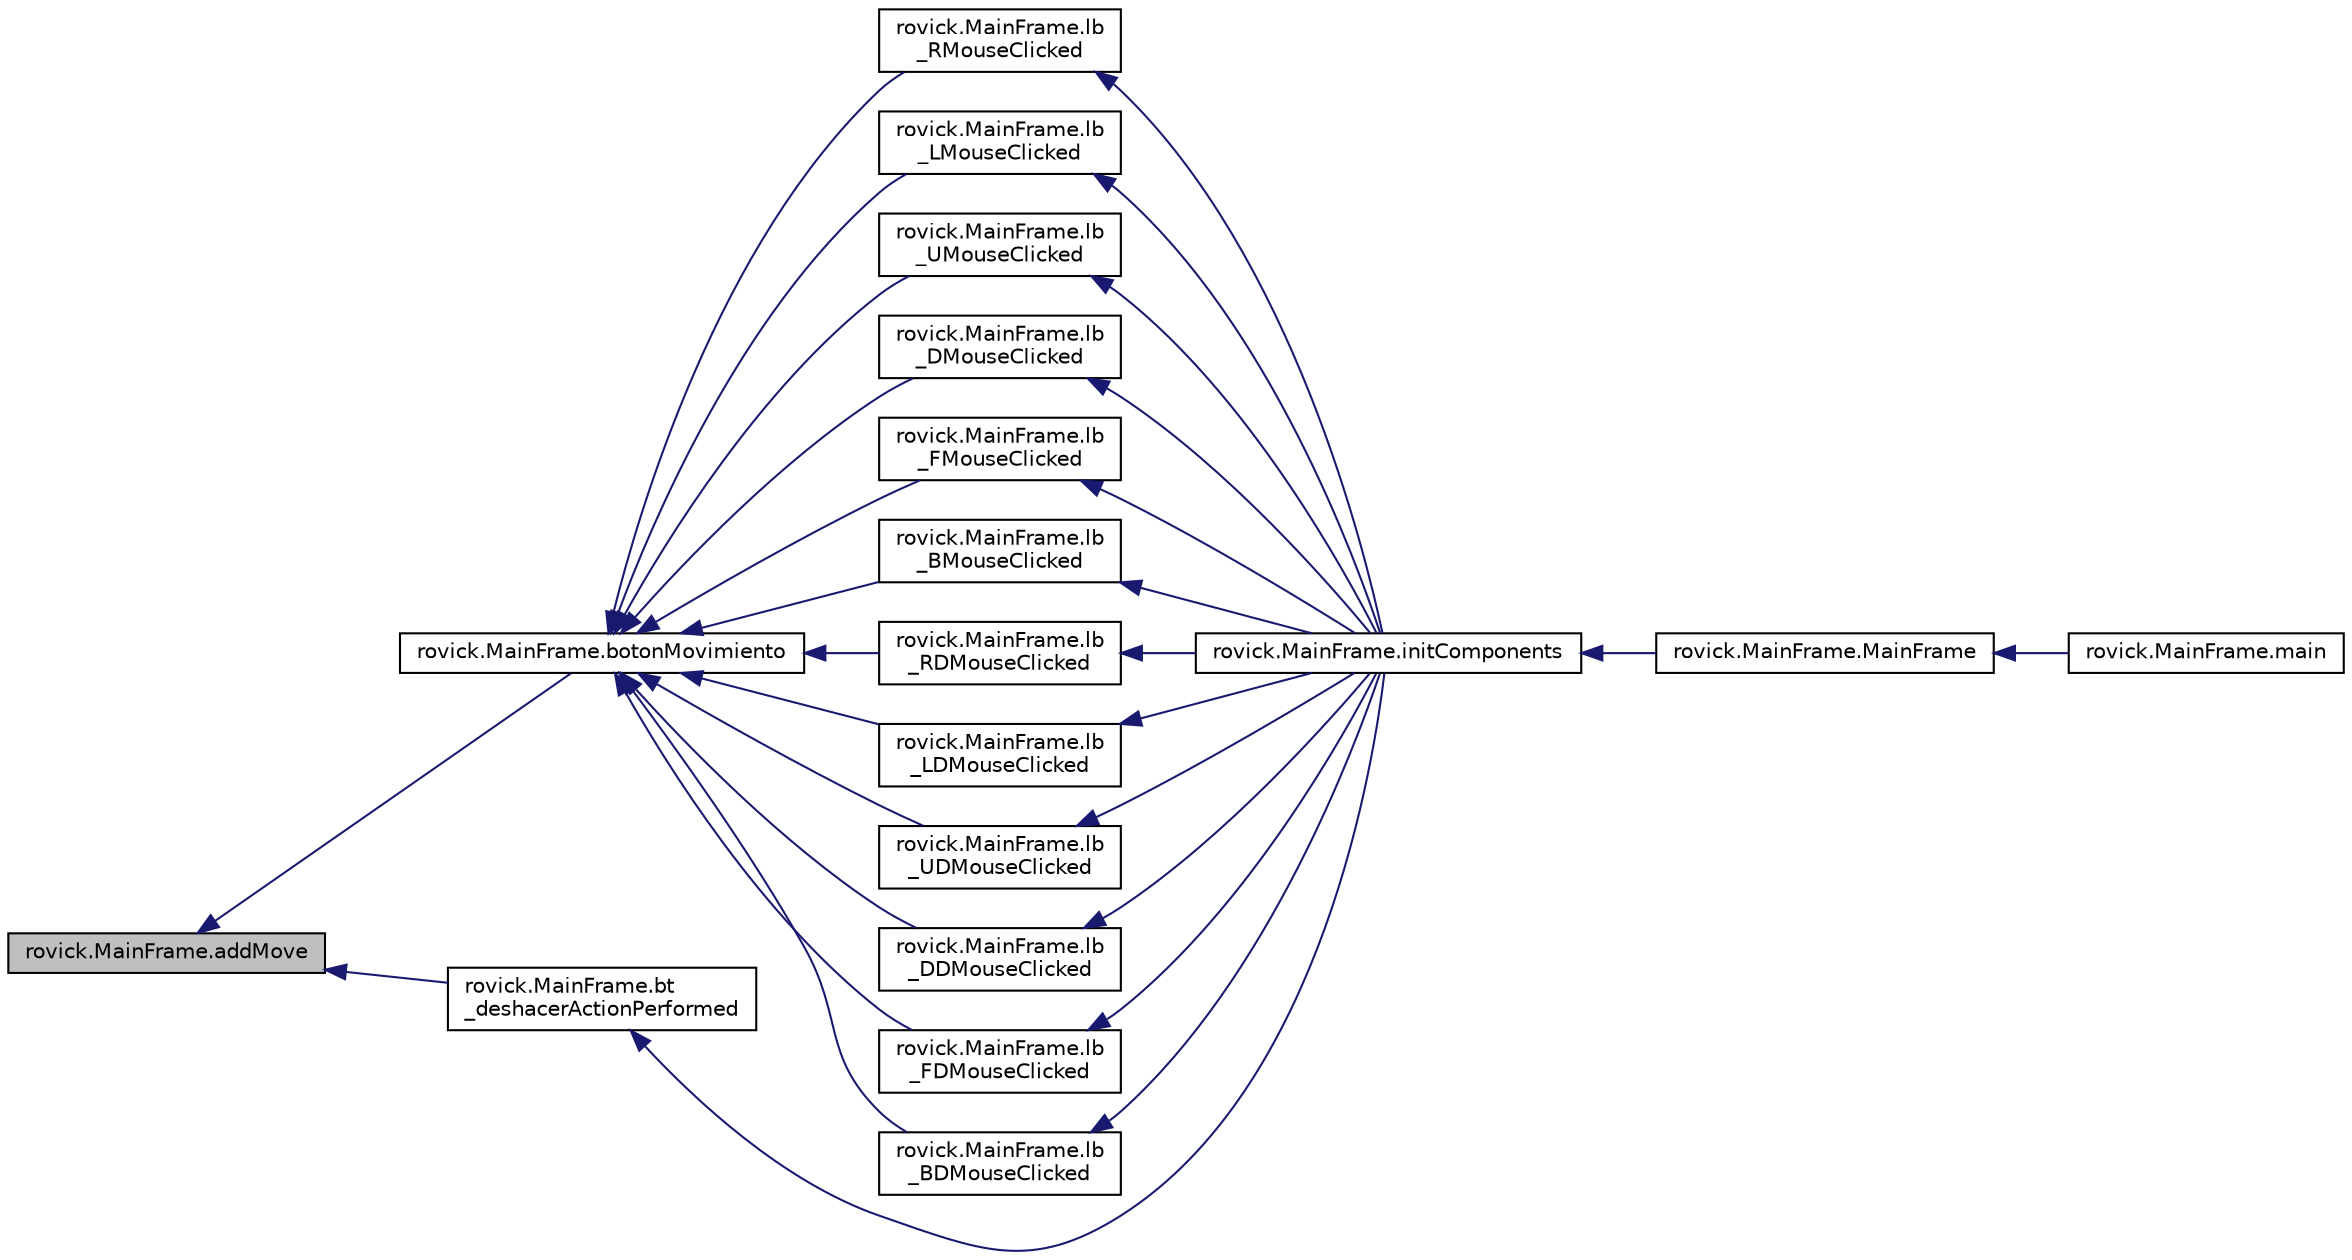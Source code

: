 digraph "rovick.MainFrame.addMove"
{
  edge [fontname="Helvetica",fontsize="10",labelfontname="Helvetica",labelfontsize="10"];
  node [fontname="Helvetica",fontsize="10",shape=record];
  rankdir="LR";
  Node9 [label="rovick.MainFrame.addMove",height=0.2,width=0.4,color="black", fillcolor="grey75", style="filled", fontcolor="black"];
  Node9 -> Node10 [dir="back",color="midnightblue",fontsize="10",style="solid",fontname="Helvetica"];
  Node10 [label="rovick.MainFrame.botonMovimiento",height=0.2,width=0.4,color="black", fillcolor="white", style="filled",URL="$group___principales_gae2c42cbf5cab358d9b60d6c7a50ab85f.html#gae2c42cbf5cab358d9b60d6c7a50ab85f",tooltip="Metodo al que llaman los Botones de los movimientos, Si el checkBox cb_hacerSegunPulsas esta activado..."];
  Node10 -> Node11 [dir="back",color="midnightblue",fontsize="10",style="solid",fontname="Helvetica"];
  Node11 [label="rovick.MainFrame.lb\l_RMouseClicked",height=0.2,width=0.4,color="black", fillcolor="white", style="filled",URL="$group___botones_ga806a4d37b42c38a01063536d98bf9442.html#ga806a4d37b42c38a01063536d98bf9442"];
  Node11 -> Node12 [dir="back",color="midnightblue",fontsize="10",style="solid",fontname="Helvetica"];
  Node12 [label="rovick.MainFrame.initComponents",height=0.2,width=0.4,color="black", fillcolor="white", style="filled",URL="$classrovick_1_1_main_frame_a6bfda0f949106916323960d384a309e0.html#a6bfda0f949106916323960d384a309e0"];
  Node12 -> Node13 [dir="back",color="midnightblue",fontsize="10",style="solid",fontname="Helvetica"];
  Node13 [label="rovick.MainFrame.MainFrame",height=0.2,width=0.4,color="black", fillcolor="white", style="filled",URL="$group___principales_ga511f1ff25cbcc94bf9a36611674b5fec.html#ga511f1ff25cbcc94bf9a36611674b5fec",tooltip="Contrucotr de la victa principal. "];
  Node13 -> Node14 [dir="back",color="midnightblue",fontsize="10",style="solid",fontname="Helvetica"];
  Node14 [label="rovick.MainFrame.main",height=0.2,width=0.4,color="black", fillcolor="white", style="filled",URL="$classrovick_1_1_main_frame_ac31f17c5894a105267e32842324663ac.html#ac31f17c5894a105267e32842324663ac"];
  Node10 -> Node15 [dir="back",color="midnightblue",fontsize="10",style="solid",fontname="Helvetica"];
  Node15 [label="rovick.MainFrame.lb\l_LMouseClicked",height=0.2,width=0.4,color="black", fillcolor="white", style="filled",URL="$group___botones_gab1bffa7346d3a8a6a04c7c74edd854b9.html#gab1bffa7346d3a8a6a04c7c74edd854b9"];
  Node15 -> Node12 [dir="back",color="midnightblue",fontsize="10",style="solid",fontname="Helvetica"];
  Node10 -> Node16 [dir="back",color="midnightblue",fontsize="10",style="solid",fontname="Helvetica"];
  Node16 [label="rovick.MainFrame.lb\l_UMouseClicked",height=0.2,width=0.4,color="black", fillcolor="white", style="filled",URL="$group___botones_gad7d6a61ea3f70d947bab03ca93f5c76f.html#gad7d6a61ea3f70d947bab03ca93f5c76f"];
  Node16 -> Node12 [dir="back",color="midnightblue",fontsize="10",style="solid",fontname="Helvetica"];
  Node10 -> Node17 [dir="back",color="midnightblue",fontsize="10",style="solid",fontname="Helvetica"];
  Node17 [label="rovick.MainFrame.lb\l_DMouseClicked",height=0.2,width=0.4,color="black", fillcolor="white", style="filled",URL="$group___botones_gad29bf698bb00fce441a3666ce81c04f8.html#gad29bf698bb00fce441a3666ce81c04f8"];
  Node17 -> Node12 [dir="back",color="midnightblue",fontsize="10",style="solid",fontname="Helvetica"];
  Node10 -> Node18 [dir="back",color="midnightblue",fontsize="10",style="solid",fontname="Helvetica"];
  Node18 [label="rovick.MainFrame.lb\l_FMouseClicked",height=0.2,width=0.4,color="black", fillcolor="white", style="filled",URL="$group___botones_ga7dbf6abea21412b993496f2272394add.html#ga7dbf6abea21412b993496f2272394add"];
  Node18 -> Node12 [dir="back",color="midnightblue",fontsize="10",style="solid",fontname="Helvetica"];
  Node10 -> Node19 [dir="back",color="midnightblue",fontsize="10",style="solid",fontname="Helvetica"];
  Node19 [label="rovick.MainFrame.lb\l_BMouseClicked",height=0.2,width=0.4,color="black", fillcolor="white", style="filled",URL="$group___botones_ga1bf2298bc72ca8ad5e1a297e9fe553aa.html#ga1bf2298bc72ca8ad5e1a297e9fe553aa"];
  Node19 -> Node12 [dir="back",color="midnightblue",fontsize="10",style="solid",fontname="Helvetica"];
  Node10 -> Node20 [dir="back",color="midnightblue",fontsize="10",style="solid",fontname="Helvetica"];
  Node20 [label="rovick.MainFrame.lb\l_RDMouseClicked",height=0.2,width=0.4,color="black", fillcolor="white", style="filled",URL="$group___botones_ga3d74cf4cc0f87ec35842fd8fff42e80c.html#ga3d74cf4cc0f87ec35842fd8fff42e80c"];
  Node20 -> Node12 [dir="back",color="midnightblue",fontsize="10",style="solid",fontname="Helvetica"];
  Node10 -> Node21 [dir="back",color="midnightblue",fontsize="10",style="solid",fontname="Helvetica"];
  Node21 [label="rovick.MainFrame.lb\l_LDMouseClicked",height=0.2,width=0.4,color="black", fillcolor="white", style="filled",URL="$group___botones_ga11a49350175011fe98d970f9aaabf65d.html#ga11a49350175011fe98d970f9aaabf65d"];
  Node21 -> Node12 [dir="back",color="midnightblue",fontsize="10",style="solid",fontname="Helvetica"];
  Node10 -> Node22 [dir="back",color="midnightblue",fontsize="10",style="solid",fontname="Helvetica"];
  Node22 [label="rovick.MainFrame.lb\l_UDMouseClicked",height=0.2,width=0.4,color="black", fillcolor="white", style="filled",URL="$group___botones_ga8f21d07f95b26c7977f9caf32e4b1b2d.html#ga8f21d07f95b26c7977f9caf32e4b1b2d"];
  Node22 -> Node12 [dir="back",color="midnightblue",fontsize="10",style="solid",fontname="Helvetica"];
  Node10 -> Node23 [dir="back",color="midnightblue",fontsize="10",style="solid",fontname="Helvetica"];
  Node23 [label="rovick.MainFrame.lb\l_DDMouseClicked",height=0.2,width=0.4,color="black", fillcolor="white", style="filled",URL="$group___botones_ga71ce387a0aeb3ea68ebdf029b180a3b6.html#ga71ce387a0aeb3ea68ebdf029b180a3b6"];
  Node23 -> Node12 [dir="back",color="midnightblue",fontsize="10",style="solid",fontname="Helvetica"];
  Node10 -> Node24 [dir="back",color="midnightblue",fontsize="10",style="solid",fontname="Helvetica"];
  Node24 [label="rovick.MainFrame.lb\l_FDMouseClicked",height=0.2,width=0.4,color="black", fillcolor="white", style="filled",URL="$group___botones_ga31321cdc0955f60c49b93b3ada6d8866.html#ga31321cdc0955f60c49b93b3ada6d8866"];
  Node24 -> Node12 [dir="back",color="midnightblue",fontsize="10",style="solid",fontname="Helvetica"];
  Node10 -> Node25 [dir="back",color="midnightblue",fontsize="10",style="solid",fontname="Helvetica"];
  Node25 [label="rovick.MainFrame.lb\l_BDMouseClicked",height=0.2,width=0.4,color="black", fillcolor="white", style="filled",URL="$group___botones_ga7e962ccf5b128e8f2804f42c61c86b7d.html#ga7e962ccf5b128e8f2804f42c61c86b7d"];
  Node25 -> Node12 [dir="back",color="midnightblue",fontsize="10",style="solid",fontname="Helvetica"];
  Node9 -> Node26 [dir="back",color="midnightblue",fontsize="10",style="solid",fontname="Helvetica"];
  Node26 [label="rovick.MainFrame.bt\l_deshacerActionPerformed",height=0.2,width=0.4,color="black", fillcolor="white", style="filled",URL="$group___otros_ga822786b927cc80f5020a8e8a3ca93a2f.html#ga822786b927cc80f5020a8e8a3ca93a2f"];
  Node26 -> Node12 [dir="back",color="midnightblue",fontsize="10",style="solid",fontname="Helvetica"];
}
